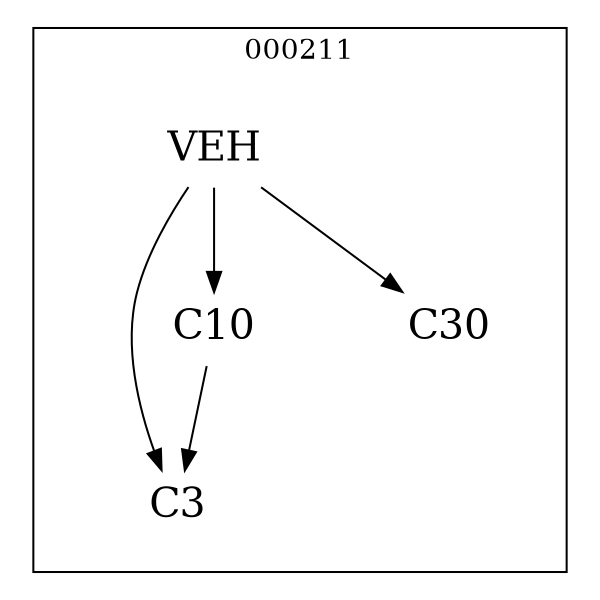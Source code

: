 strict digraph DAGS {
	size = "4,4!" ; ratio ="fill"; subgraph cluster_0{
			labeldoc = "t";
			label = "000211";node	[label= VEH, shape = plaintext, fontsize=20] VEH;node	[label= C3, shape = plaintext, fontsize=20] C3;node	[label= C10, shape = plaintext, fontsize=20] C10;node	[label= C30, shape = plaintext, fontsize=20] C30;
VEH->C3;
VEH->C10;
VEH->C30;
C10->C3;
	}}
